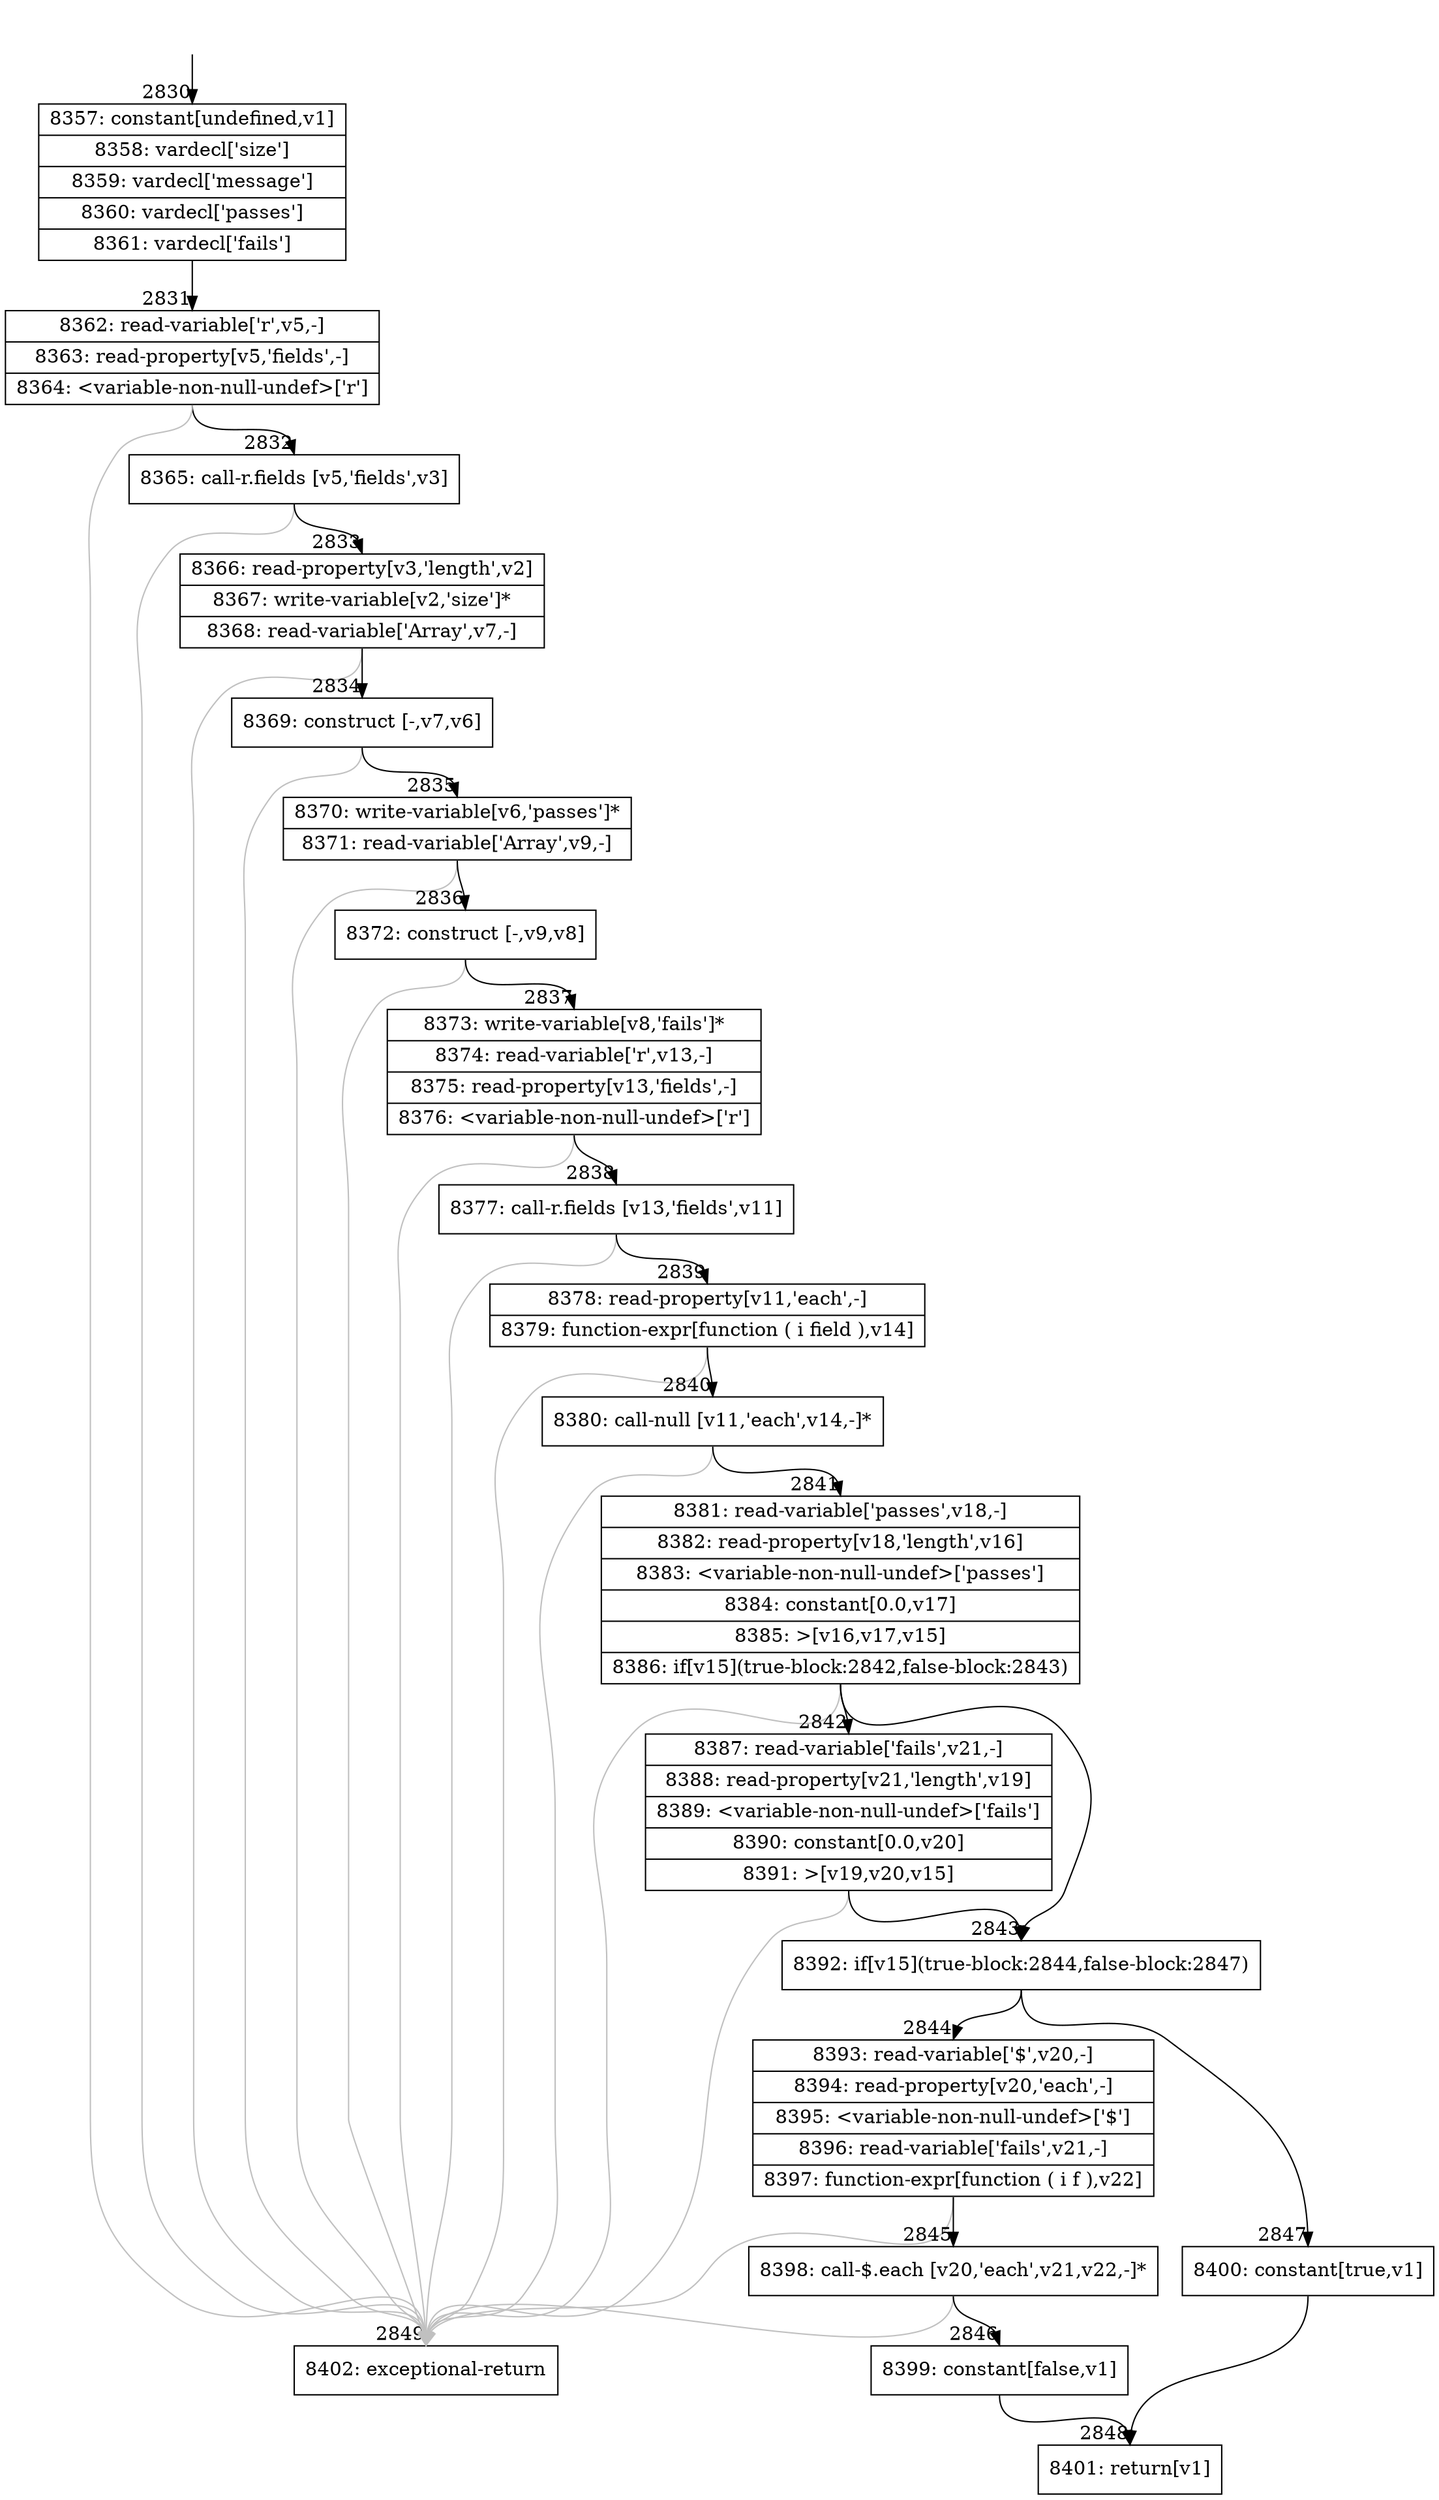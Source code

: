 digraph {
rankdir="TD"
BB_entry217[shape=none,label=""];
BB_entry217 -> BB2830 [tailport=s, headport=n, headlabel="    2830"]
BB2830 [shape=record label="{8357: constant[undefined,v1]|8358: vardecl['size']|8359: vardecl['message']|8360: vardecl['passes']|8361: vardecl['fails']}" ] 
BB2830 -> BB2831 [tailport=s, headport=n, headlabel="      2831"]
BB2831 [shape=record label="{8362: read-variable['r',v5,-]|8363: read-property[v5,'fields',-]|8364: \<variable-non-null-undef\>['r']}" ] 
BB2831 -> BB2832 [tailport=s, headport=n, headlabel="      2832"]
BB2831 -> BB2849 [tailport=s, headport=n, color=gray, headlabel="      2849"]
BB2832 [shape=record label="{8365: call-r.fields [v5,'fields',v3]}" ] 
BB2832 -> BB2833 [tailport=s, headport=n, headlabel="      2833"]
BB2832 -> BB2849 [tailport=s, headport=n, color=gray]
BB2833 [shape=record label="{8366: read-property[v3,'length',v2]|8367: write-variable[v2,'size']*|8368: read-variable['Array',v7,-]}" ] 
BB2833 -> BB2834 [tailport=s, headport=n, headlabel="      2834"]
BB2833 -> BB2849 [tailport=s, headport=n, color=gray]
BB2834 [shape=record label="{8369: construct [-,v7,v6]}" ] 
BB2834 -> BB2835 [tailport=s, headport=n, headlabel="      2835"]
BB2834 -> BB2849 [tailport=s, headport=n, color=gray]
BB2835 [shape=record label="{8370: write-variable[v6,'passes']*|8371: read-variable['Array',v9,-]}" ] 
BB2835 -> BB2836 [tailport=s, headport=n, headlabel="      2836"]
BB2835 -> BB2849 [tailport=s, headport=n, color=gray]
BB2836 [shape=record label="{8372: construct [-,v9,v8]}" ] 
BB2836 -> BB2837 [tailport=s, headport=n, headlabel="      2837"]
BB2836 -> BB2849 [tailport=s, headport=n, color=gray]
BB2837 [shape=record label="{8373: write-variable[v8,'fails']*|8374: read-variable['r',v13,-]|8375: read-property[v13,'fields',-]|8376: \<variable-non-null-undef\>['r']}" ] 
BB2837 -> BB2838 [tailport=s, headport=n, headlabel="      2838"]
BB2837 -> BB2849 [tailport=s, headport=n, color=gray]
BB2838 [shape=record label="{8377: call-r.fields [v13,'fields',v11]}" ] 
BB2838 -> BB2839 [tailport=s, headport=n, headlabel="      2839"]
BB2838 -> BB2849 [tailport=s, headport=n, color=gray]
BB2839 [shape=record label="{8378: read-property[v11,'each',-]|8379: function-expr[function ( i field ),v14]}" ] 
BB2839 -> BB2840 [tailport=s, headport=n, headlabel="      2840"]
BB2839 -> BB2849 [tailport=s, headport=n, color=gray]
BB2840 [shape=record label="{8380: call-null [v11,'each',v14,-]*}" ] 
BB2840 -> BB2841 [tailport=s, headport=n, headlabel="      2841"]
BB2840 -> BB2849 [tailport=s, headport=n, color=gray]
BB2841 [shape=record label="{8381: read-variable['passes',v18,-]|8382: read-property[v18,'length',v16]|8383: \<variable-non-null-undef\>['passes']|8384: constant[0.0,v17]|8385: \>[v16,v17,v15]|8386: if[v15](true-block:2842,false-block:2843)}" ] 
BB2841 -> BB2843 [tailport=s, headport=n, headlabel="      2843"]
BB2841 -> BB2842 [tailport=s, headport=n, headlabel="      2842"]
BB2841 -> BB2849 [tailport=s, headport=n, color=gray]
BB2842 [shape=record label="{8387: read-variable['fails',v21,-]|8388: read-property[v21,'length',v19]|8389: \<variable-non-null-undef\>['fails']|8390: constant[0.0,v20]|8391: \>[v19,v20,v15]}" ] 
BB2842 -> BB2843 [tailport=s, headport=n]
BB2842 -> BB2849 [tailport=s, headport=n, color=gray]
BB2843 [shape=record label="{8392: if[v15](true-block:2844,false-block:2847)}" ] 
BB2843 -> BB2844 [tailport=s, headport=n, headlabel="      2844"]
BB2843 -> BB2847 [tailport=s, headport=n, headlabel="      2847"]
BB2844 [shape=record label="{8393: read-variable['$',v20,-]|8394: read-property[v20,'each',-]|8395: \<variable-non-null-undef\>['$']|8396: read-variable['fails',v21,-]|8397: function-expr[function ( i f ),v22]}" ] 
BB2844 -> BB2845 [tailport=s, headport=n, headlabel="      2845"]
BB2844 -> BB2849 [tailport=s, headport=n, color=gray]
BB2845 [shape=record label="{8398: call-$.each [v20,'each',v21,v22,-]*}" ] 
BB2845 -> BB2846 [tailport=s, headport=n, headlabel="      2846"]
BB2845 -> BB2849 [tailport=s, headport=n, color=gray]
BB2846 [shape=record label="{8399: constant[false,v1]}" ] 
BB2846 -> BB2848 [tailport=s, headport=n, headlabel="      2848"]
BB2847 [shape=record label="{8400: constant[true,v1]}" ] 
BB2847 -> BB2848 [tailport=s, headport=n]
BB2848 [shape=record label="{8401: return[v1]}" ] 
BB2849 [shape=record label="{8402: exceptional-return}" ] 
//#$~ 2560
}
